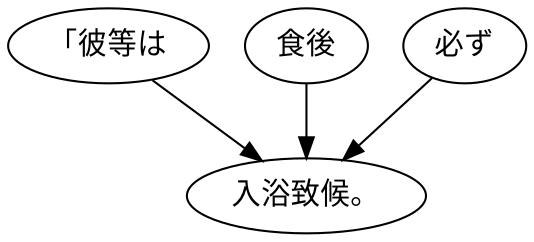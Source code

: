 digraph graph898 {
	node0 [label="「彼等は"];
	node1 [label="食後"];
	node2 [label="必ず"];
	node3 [label="入浴致候。"];
	node0 -> node3;
	node1 -> node3;
	node2 -> node3;
}
